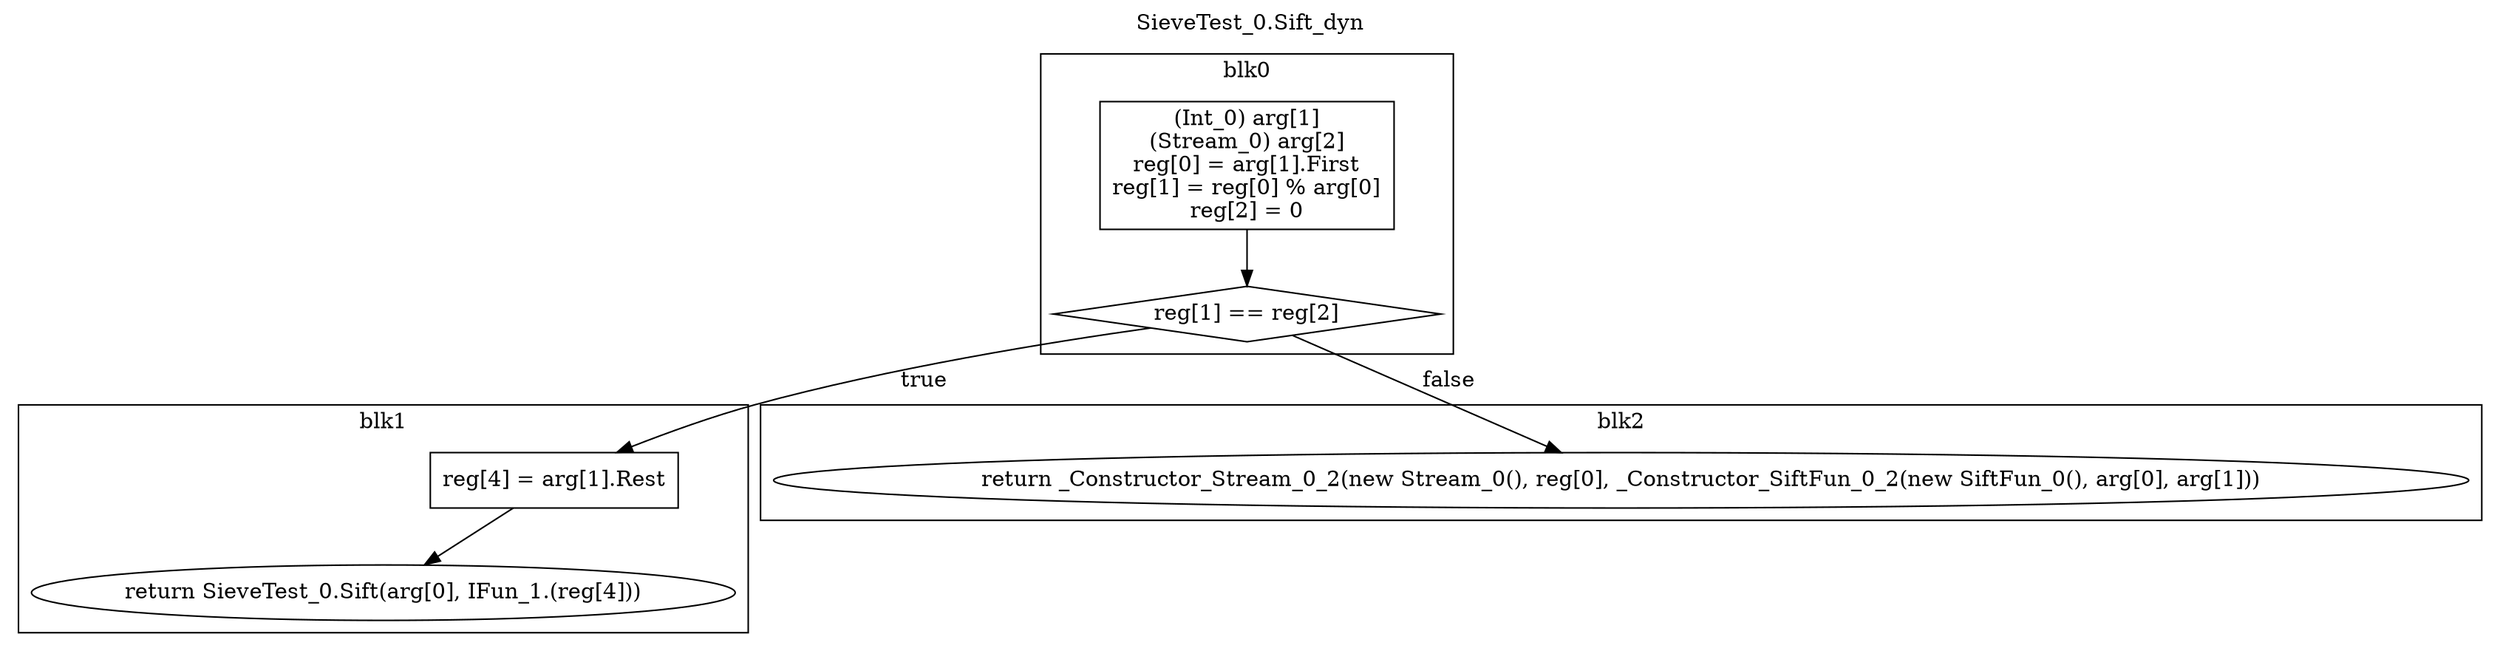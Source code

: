 digraph {
  rankdir=TB;
  b0_l0 -> b0_cond
  b0_cond [label="reg[1] == reg[2]", shape=diamond]
  b0_cond -> b1_l0 [label="true"]
  b0_cond -> b2_l0 [label="false"]
  b0_l0 [label="(Int_0) arg[1]\n(Stream_0) arg[2]\nreg[0] = arg[1].First\nreg[1] = reg[0] % arg[0]\nreg[2] = 0\n", shape=box]
  subgraph cluster_b0 {
    label = "blk0";
    b0_l0;
    b0_cond;
  }
  b1_l0 -> b1_ret
  b1_l0 [label="reg[4] = arg[1].Rest\n", shape=box]
  b1_ret [label="return SieveTest_0.Sift(arg[0], IFun_1.(reg[4]))"]
  subgraph cluster_b1 {
    label = "blk1";
    b1_l0;
    b1_ret;
  }
  b2_l0 [label="return _Constructor_Stream_0_2(new Stream_0(), reg[0], _Constructor_SiftFun_0_2(new SiftFun_0(), arg[0], arg[1]))"]
  subgraph cluster_b2 {
    label = "blk2";
    b2_l0;
  }
  labelloc="t"
  label="SieveTest_0.Sift_dyn"
}
